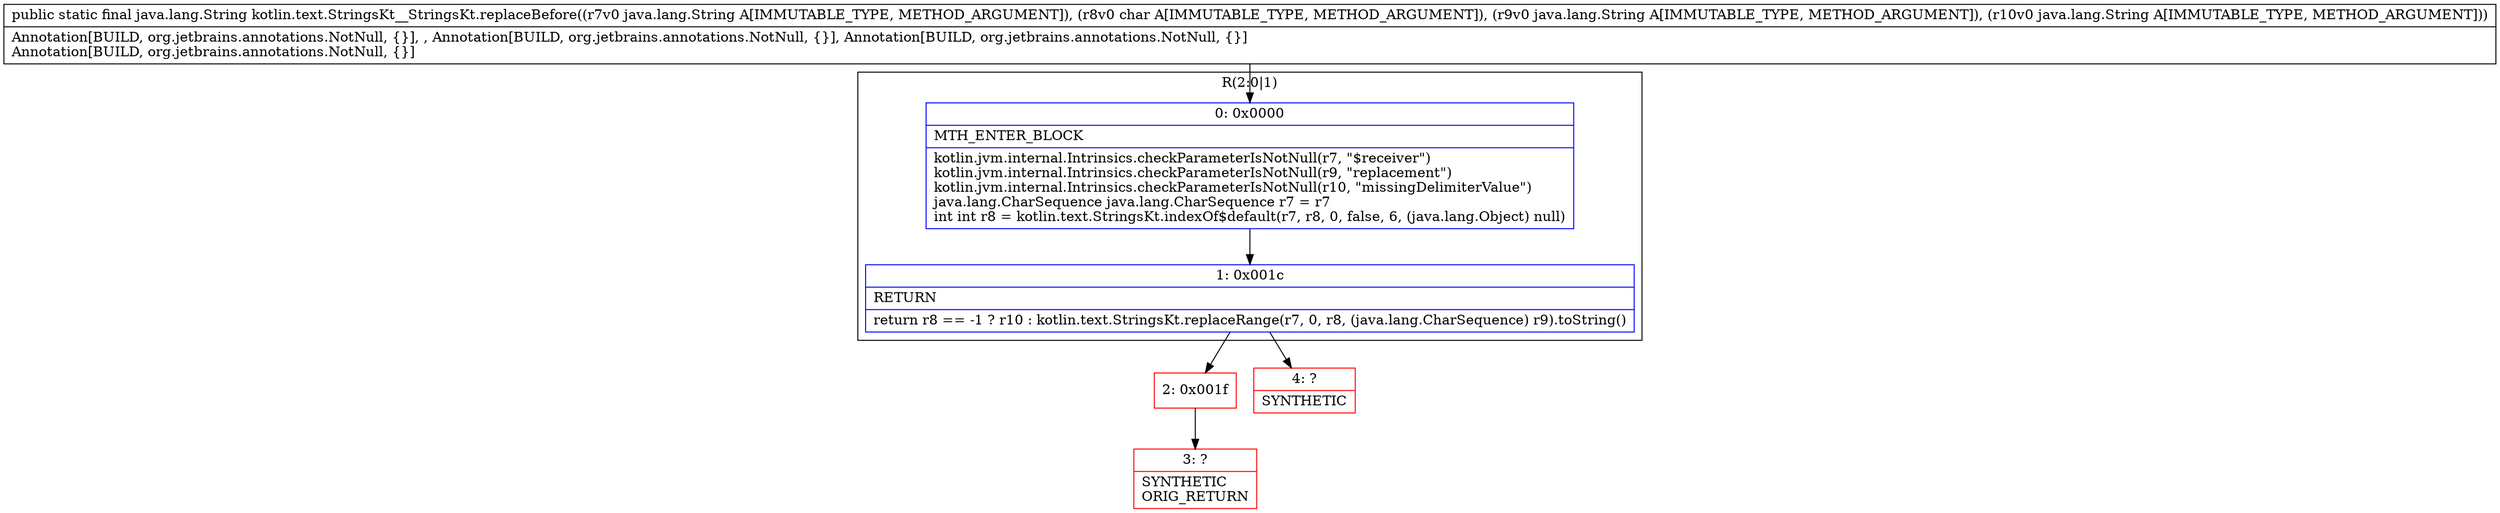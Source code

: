 digraph "CFG forkotlin.text.StringsKt__StringsKt.replaceBefore(Ljava\/lang\/String;CLjava\/lang\/String;Ljava\/lang\/String;)Ljava\/lang\/String;" {
subgraph cluster_Region_1267486723 {
label = "R(2:0|1)";
node [shape=record,color=blue];
Node_0 [shape=record,label="{0\:\ 0x0000|MTH_ENTER_BLOCK\l|kotlin.jvm.internal.Intrinsics.checkParameterIsNotNull(r7, \"$receiver\")\lkotlin.jvm.internal.Intrinsics.checkParameterIsNotNull(r9, \"replacement\")\lkotlin.jvm.internal.Intrinsics.checkParameterIsNotNull(r10, \"missingDelimiterValue\")\ljava.lang.CharSequence java.lang.CharSequence r7 = r7\lint int r8 = kotlin.text.StringsKt.indexOf$default(r7, r8, 0, false, 6, (java.lang.Object) null)\l}"];
Node_1 [shape=record,label="{1\:\ 0x001c|RETURN\l|return r8 == \-1 ? r10 : kotlin.text.StringsKt.replaceRange(r7, 0, r8, (java.lang.CharSequence) r9).toString()\l}"];
}
Node_2 [shape=record,color=red,label="{2\:\ 0x001f}"];
Node_3 [shape=record,color=red,label="{3\:\ ?|SYNTHETIC\lORIG_RETURN\l}"];
Node_4 [shape=record,color=red,label="{4\:\ ?|SYNTHETIC\l}"];
MethodNode[shape=record,label="{public static final java.lang.String kotlin.text.StringsKt__StringsKt.replaceBefore((r7v0 java.lang.String A[IMMUTABLE_TYPE, METHOD_ARGUMENT]), (r8v0 char A[IMMUTABLE_TYPE, METHOD_ARGUMENT]), (r9v0 java.lang.String A[IMMUTABLE_TYPE, METHOD_ARGUMENT]), (r10v0 java.lang.String A[IMMUTABLE_TYPE, METHOD_ARGUMENT]))  | Annotation[BUILD, org.jetbrains.annotations.NotNull, \{\}], , Annotation[BUILD, org.jetbrains.annotations.NotNull, \{\}], Annotation[BUILD, org.jetbrains.annotations.NotNull, \{\}]\lAnnotation[BUILD, org.jetbrains.annotations.NotNull, \{\}]\l}"];
MethodNode -> Node_0;
Node_0 -> Node_1;
Node_1 -> Node_2;
Node_1 -> Node_4;
Node_2 -> Node_3;
}

